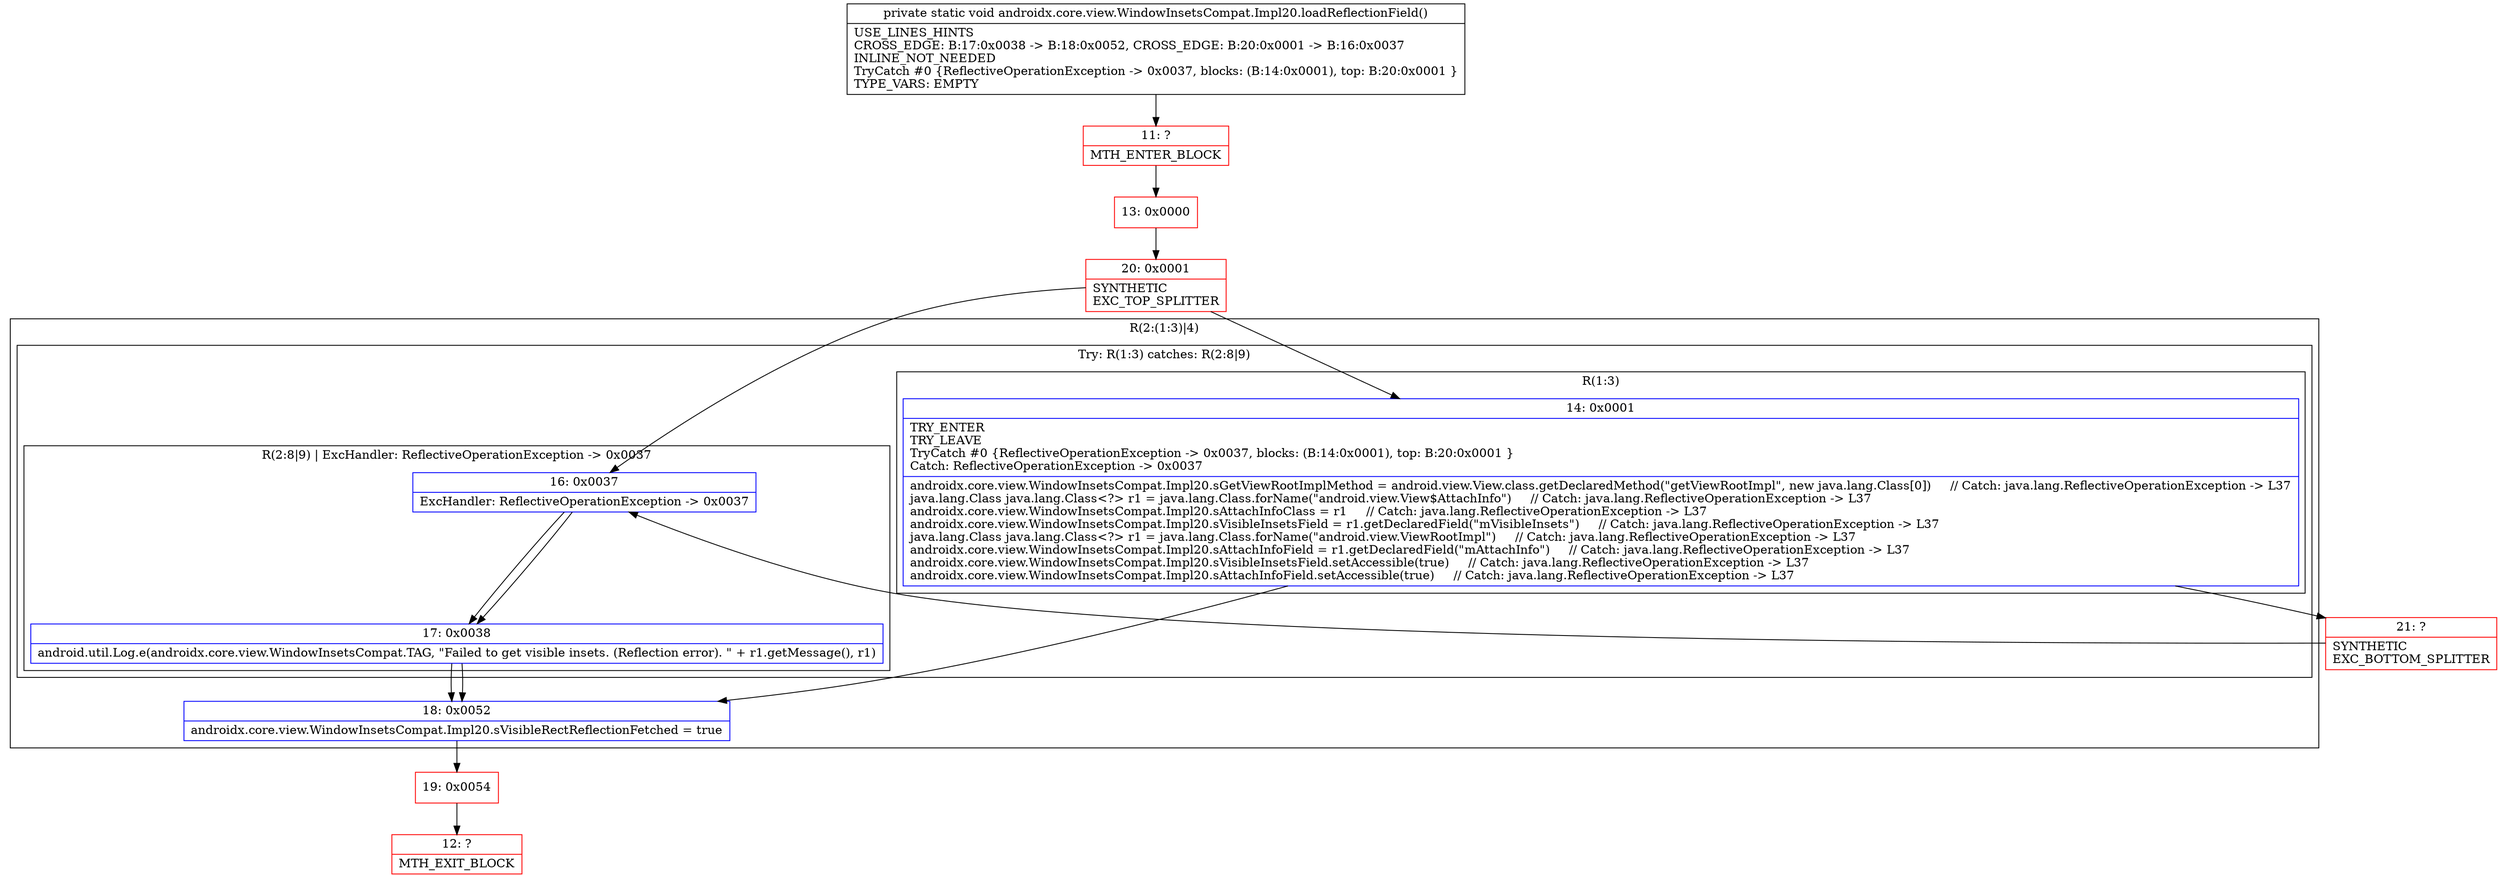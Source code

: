 digraph "CFG forandroidx.core.view.WindowInsetsCompat.Impl20.loadReflectionField()V" {
subgraph cluster_Region_166732509 {
label = "R(2:(1:3)|4)";
node [shape=record,color=blue];
subgraph cluster_TryCatchRegion_1320176520 {
label = "Try: R(1:3) catches: R(2:8|9)";
node [shape=record,color=blue];
subgraph cluster_Region_1885218821 {
label = "R(1:3)";
node [shape=record,color=blue];
Node_14 [shape=record,label="{14\:\ 0x0001|TRY_ENTER\lTRY_LEAVE\lTryCatch #0 \{ReflectiveOperationException \-\> 0x0037, blocks: (B:14:0x0001), top: B:20:0x0001 \}\lCatch: ReflectiveOperationException \-\> 0x0037\l|androidx.core.view.WindowInsetsCompat.Impl20.sGetViewRootImplMethod = android.view.View.class.getDeclaredMethod(\"getViewRootImpl\", new java.lang.Class[0])     \/\/ Catch: java.lang.ReflectiveOperationException \-\> L37\ljava.lang.Class java.lang.Class\<?\> r1 = java.lang.Class.forName(\"android.view.View$AttachInfo\")     \/\/ Catch: java.lang.ReflectiveOperationException \-\> L37\landroidx.core.view.WindowInsetsCompat.Impl20.sAttachInfoClass = r1     \/\/ Catch: java.lang.ReflectiveOperationException \-\> L37\landroidx.core.view.WindowInsetsCompat.Impl20.sVisibleInsetsField = r1.getDeclaredField(\"mVisibleInsets\")     \/\/ Catch: java.lang.ReflectiveOperationException \-\> L37\ljava.lang.Class java.lang.Class\<?\> r1 = java.lang.Class.forName(\"android.view.ViewRootImpl\")     \/\/ Catch: java.lang.ReflectiveOperationException \-\> L37\landroidx.core.view.WindowInsetsCompat.Impl20.sAttachInfoField = r1.getDeclaredField(\"mAttachInfo\")     \/\/ Catch: java.lang.ReflectiveOperationException \-\> L37\landroidx.core.view.WindowInsetsCompat.Impl20.sVisibleInsetsField.setAccessible(true)     \/\/ Catch: java.lang.ReflectiveOperationException \-\> L37\landroidx.core.view.WindowInsetsCompat.Impl20.sAttachInfoField.setAccessible(true)     \/\/ Catch: java.lang.ReflectiveOperationException \-\> L37\l}"];
}
subgraph cluster_Region_1518583557 {
label = "R(2:8|9) | ExcHandler: ReflectiveOperationException \-\> 0x0037\l";
node [shape=record,color=blue];
Node_16 [shape=record,label="{16\:\ 0x0037|ExcHandler: ReflectiveOperationException \-\> 0x0037\l}"];
Node_17 [shape=record,label="{17\:\ 0x0038|android.util.Log.e(androidx.core.view.WindowInsetsCompat.TAG, \"Failed to get visible insets. (Reflection error). \" + r1.getMessage(), r1)\l}"];
}
}
Node_18 [shape=record,label="{18\:\ 0x0052|androidx.core.view.WindowInsetsCompat.Impl20.sVisibleRectReflectionFetched = true\l}"];
}
subgraph cluster_Region_1518583557 {
label = "R(2:8|9) | ExcHandler: ReflectiveOperationException \-\> 0x0037\l";
node [shape=record,color=blue];
Node_16 [shape=record,label="{16\:\ 0x0037|ExcHandler: ReflectiveOperationException \-\> 0x0037\l}"];
Node_17 [shape=record,label="{17\:\ 0x0038|android.util.Log.e(androidx.core.view.WindowInsetsCompat.TAG, \"Failed to get visible insets. (Reflection error). \" + r1.getMessage(), r1)\l}"];
}
Node_11 [shape=record,color=red,label="{11\:\ ?|MTH_ENTER_BLOCK\l}"];
Node_13 [shape=record,color=red,label="{13\:\ 0x0000}"];
Node_20 [shape=record,color=red,label="{20\:\ 0x0001|SYNTHETIC\lEXC_TOP_SPLITTER\l}"];
Node_19 [shape=record,color=red,label="{19\:\ 0x0054}"];
Node_12 [shape=record,color=red,label="{12\:\ ?|MTH_EXIT_BLOCK\l}"];
Node_21 [shape=record,color=red,label="{21\:\ ?|SYNTHETIC\lEXC_BOTTOM_SPLITTER\l}"];
MethodNode[shape=record,label="{private static void androidx.core.view.WindowInsetsCompat.Impl20.loadReflectionField()  | USE_LINES_HINTS\lCROSS_EDGE: B:17:0x0038 \-\> B:18:0x0052, CROSS_EDGE: B:20:0x0001 \-\> B:16:0x0037\lINLINE_NOT_NEEDED\lTryCatch #0 \{ReflectiveOperationException \-\> 0x0037, blocks: (B:14:0x0001), top: B:20:0x0001 \}\lTYPE_VARS: EMPTY\l}"];
MethodNode -> Node_11;Node_14 -> Node_18;
Node_14 -> Node_21;
Node_16 -> Node_17;
Node_17 -> Node_18;
Node_18 -> Node_19;
Node_16 -> Node_17;
Node_17 -> Node_18;
Node_11 -> Node_13;
Node_13 -> Node_20;
Node_20 -> Node_14;
Node_20 -> Node_16;
Node_19 -> Node_12;
Node_21 -> Node_16;
}

